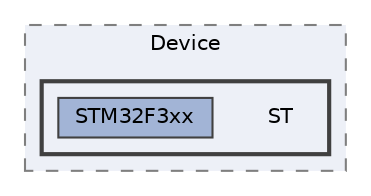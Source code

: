 digraph "Project/ecuProj/Drivers/CMSIS/Device/ST"
{
 // LATEX_PDF_SIZE
  bgcolor="transparent";
  edge [fontname=Helvetica,fontsize=10,labelfontname=Helvetica,labelfontsize=10];
  node [fontname=Helvetica,fontsize=10,shape=box,height=0.2,width=0.4];
  compound=true
  subgraph clusterdir_eb690ca176ed4366534c78b569047ffb {
    graph [ bgcolor="#edf0f7", pencolor="grey50", label="Device", fontname=Helvetica,fontsize=10 style="filled,dashed", URL="dir_eb690ca176ed4366534c78b569047ffb.html",tooltip=""]
  subgraph clusterdir_08316551d0099b7101ccf8d553fe5bb4 {
    graph [ bgcolor="#edf0f7", pencolor="grey25", label="", fontname=Helvetica,fontsize=10 style="filled,bold", URL="dir_08316551d0099b7101ccf8d553fe5bb4.html",tooltip=""]
    dir_08316551d0099b7101ccf8d553fe5bb4 [shape=plaintext, label="ST"];
  dir_74823a412d14f8de3c35d912f55cf823 [label="STM32F3xx", fillcolor="#a2b4d6", color="grey25", style="filled", URL="dir_74823a412d14f8de3c35d912f55cf823.html",tooltip=""];
  }
  }
}
